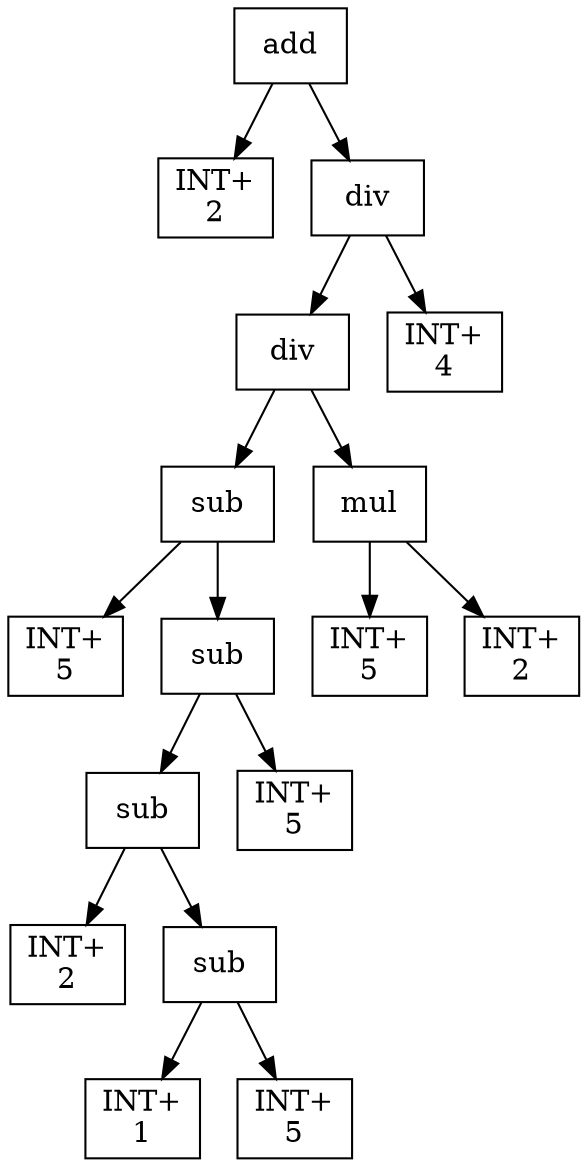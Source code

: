 digraph expr {
  node [shape=box];
  n1 [label="add"];
  n2 [label="INT+\n2"];
  n3 [label="div"];
  n4 [label="div"];
  n5 [label="sub"];
  n6 [label="INT+\n5"];
  n7 [label="sub"];
  n8 [label="sub"];
  n9 [label="INT+\n2"];
  n10 [label="sub"];
  n11 [label="INT+\n1"];
  n12 [label="INT+\n5"];
  n10 -> n11;
  n10 -> n12;
  n8 -> n9;
  n8 -> n10;
  n13 [label="INT+\n5"];
  n7 -> n8;
  n7 -> n13;
  n5 -> n6;
  n5 -> n7;
  n14 [label="mul"];
  n15 [label="INT+\n5"];
  n16 [label="INT+\n2"];
  n14 -> n15;
  n14 -> n16;
  n4 -> n5;
  n4 -> n14;
  n17 [label="INT+\n4"];
  n3 -> n4;
  n3 -> n17;
  n1 -> n2;
  n1 -> n3;
}